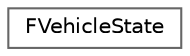 digraph "Graphical Class Hierarchy"
{
 // INTERACTIVE_SVG=YES
 // LATEX_PDF_SIZE
  bgcolor="transparent";
  edge [fontname=Helvetica,fontsize=10,labelfontname=Helvetica,labelfontsize=10];
  node [fontname=Helvetica,fontsize=10,shape=box,height=0.2,width=0.4];
  rankdir="LR";
  Node0 [id="Node000000",label="FVehicleState",height=0.2,width=0.4,color="grey40", fillcolor="white", style="filled",URL="$d4/db2/structFVehicleState.html",tooltip="Commonly used state - evaluated once used wherever required."];
}
